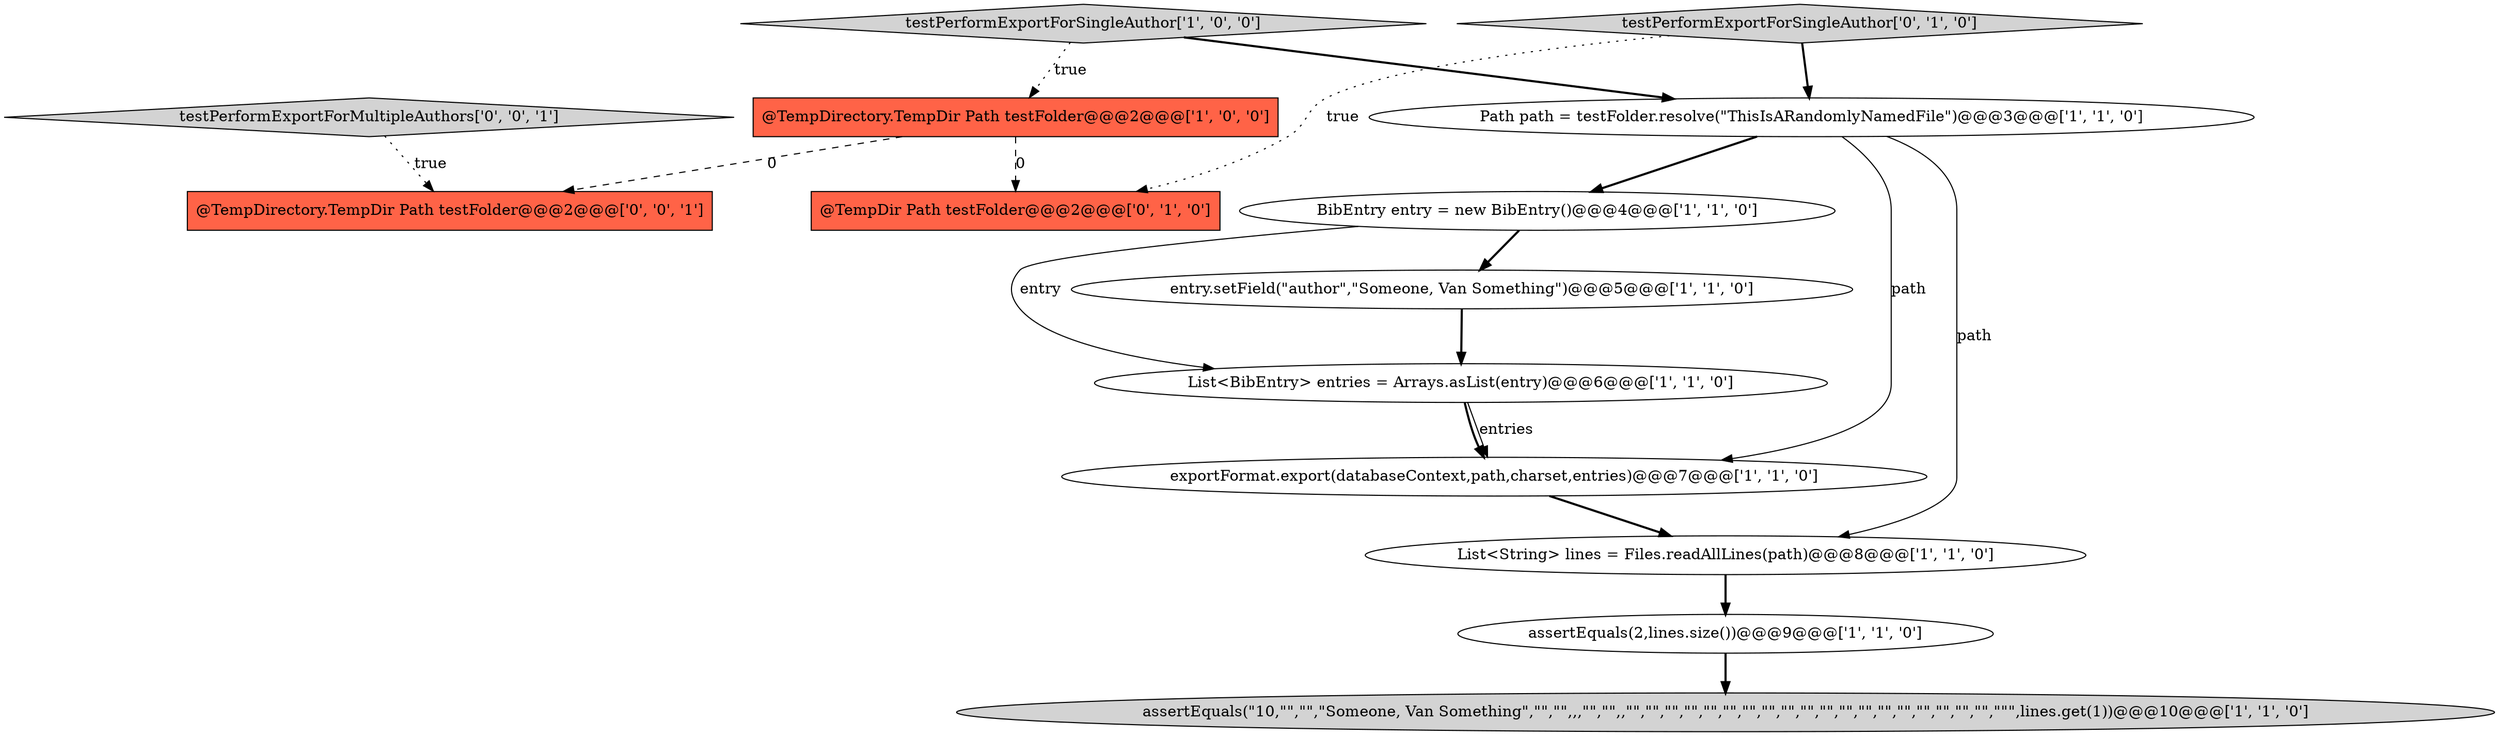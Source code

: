 digraph {
7 [style = filled, label = "@TempDirectory.TempDir Path testFolder@@@2@@@['1', '0', '0']", fillcolor = tomato, shape = box image = "AAA1AAABBB1BBB"];
5 [style = filled, label = "entry.setField(\"author\",\"Someone, Van Something\")@@@5@@@['1', '1', '0']", fillcolor = white, shape = ellipse image = "AAA0AAABBB1BBB"];
10 [style = filled, label = "testPerformExportForSingleAuthor['0', '1', '0']", fillcolor = lightgray, shape = diamond image = "AAA0AAABBB2BBB"];
0 [style = filled, label = "Path path = testFolder.resolve(\"ThisIsARandomlyNamedFile\")@@@3@@@['1', '1', '0']", fillcolor = white, shape = ellipse image = "AAA0AAABBB1BBB"];
8 [style = filled, label = "List<BibEntry> entries = Arrays.asList(entry)@@@6@@@['1', '1', '0']", fillcolor = white, shape = ellipse image = "AAA0AAABBB1BBB"];
13 [style = filled, label = "testPerformExportForMultipleAuthors['0', '0', '1']", fillcolor = lightgray, shape = diamond image = "AAA0AAABBB3BBB"];
4 [style = filled, label = "BibEntry entry = new BibEntry()@@@4@@@['1', '1', '0']", fillcolor = white, shape = ellipse image = "AAA0AAABBB1BBB"];
12 [style = filled, label = "@TempDirectory.TempDir Path testFolder@@@2@@@['0', '0', '1']", fillcolor = tomato, shape = box image = "AAA0AAABBB3BBB"];
9 [style = filled, label = "assertEquals(\"10,\"\",\"\",\"Someone, Van Something\",\"\",\"\",,,\"\",\"\",,\"\",\"\",\"\",\"\",\"\",\"\",\"\",\"\",\"\",\"\",\"\",\"\",\"\",\"\",\"\",\"\",\"\",\"\",\"\",\"\"\",lines.get(1))@@@10@@@['1', '1', '0']", fillcolor = lightgray, shape = ellipse image = "AAA0AAABBB1BBB"];
1 [style = filled, label = "List<String> lines = Files.readAllLines(path)@@@8@@@['1', '1', '0']", fillcolor = white, shape = ellipse image = "AAA0AAABBB1BBB"];
2 [style = filled, label = "assertEquals(2,lines.size())@@@9@@@['1', '1', '0']", fillcolor = white, shape = ellipse image = "AAA0AAABBB1BBB"];
6 [style = filled, label = "exportFormat.export(databaseContext,path,charset,entries)@@@7@@@['1', '1', '0']", fillcolor = white, shape = ellipse image = "AAA0AAABBB1BBB"];
3 [style = filled, label = "testPerformExportForSingleAuthor['1', '0', '0']", fillcolor = lightgray, shape = diamond image = "AAA0AAABBB1BBB"];
11 [style = filled, label = "@TempDir Path testFolder@@@2@@@['0', '1', '0']", fillcolor = tomato, shape = box image = "AAA1AAABBB2BBB"];
7->11 [style = dashed, label="0"];
7->12 [style = dashed, label="0"];
6->1 [style = bold, label=""];
5->8 [style = bold, label=""];
10->0 [style = bold, label=""];
1->2 [style = bold, label=""];
8->6 [style = bold, label=""];
3->7 [style = dotted, label="true"];
2->9 [style = bold, label=""];
0->1 [style = solid, label="path"];
10->11 [style = dotted, label="true"];
0->4 [style = bold, label=""];
0->6 [style = solid, label="path"];
4->5 [style = bold, label=""];
13->12 [style = dotted, label="true"];
4->8 [style = solid, label="entry"];
3->0 [style = bold, label=""];
8->6 [style = solid, label="entries"];
}
